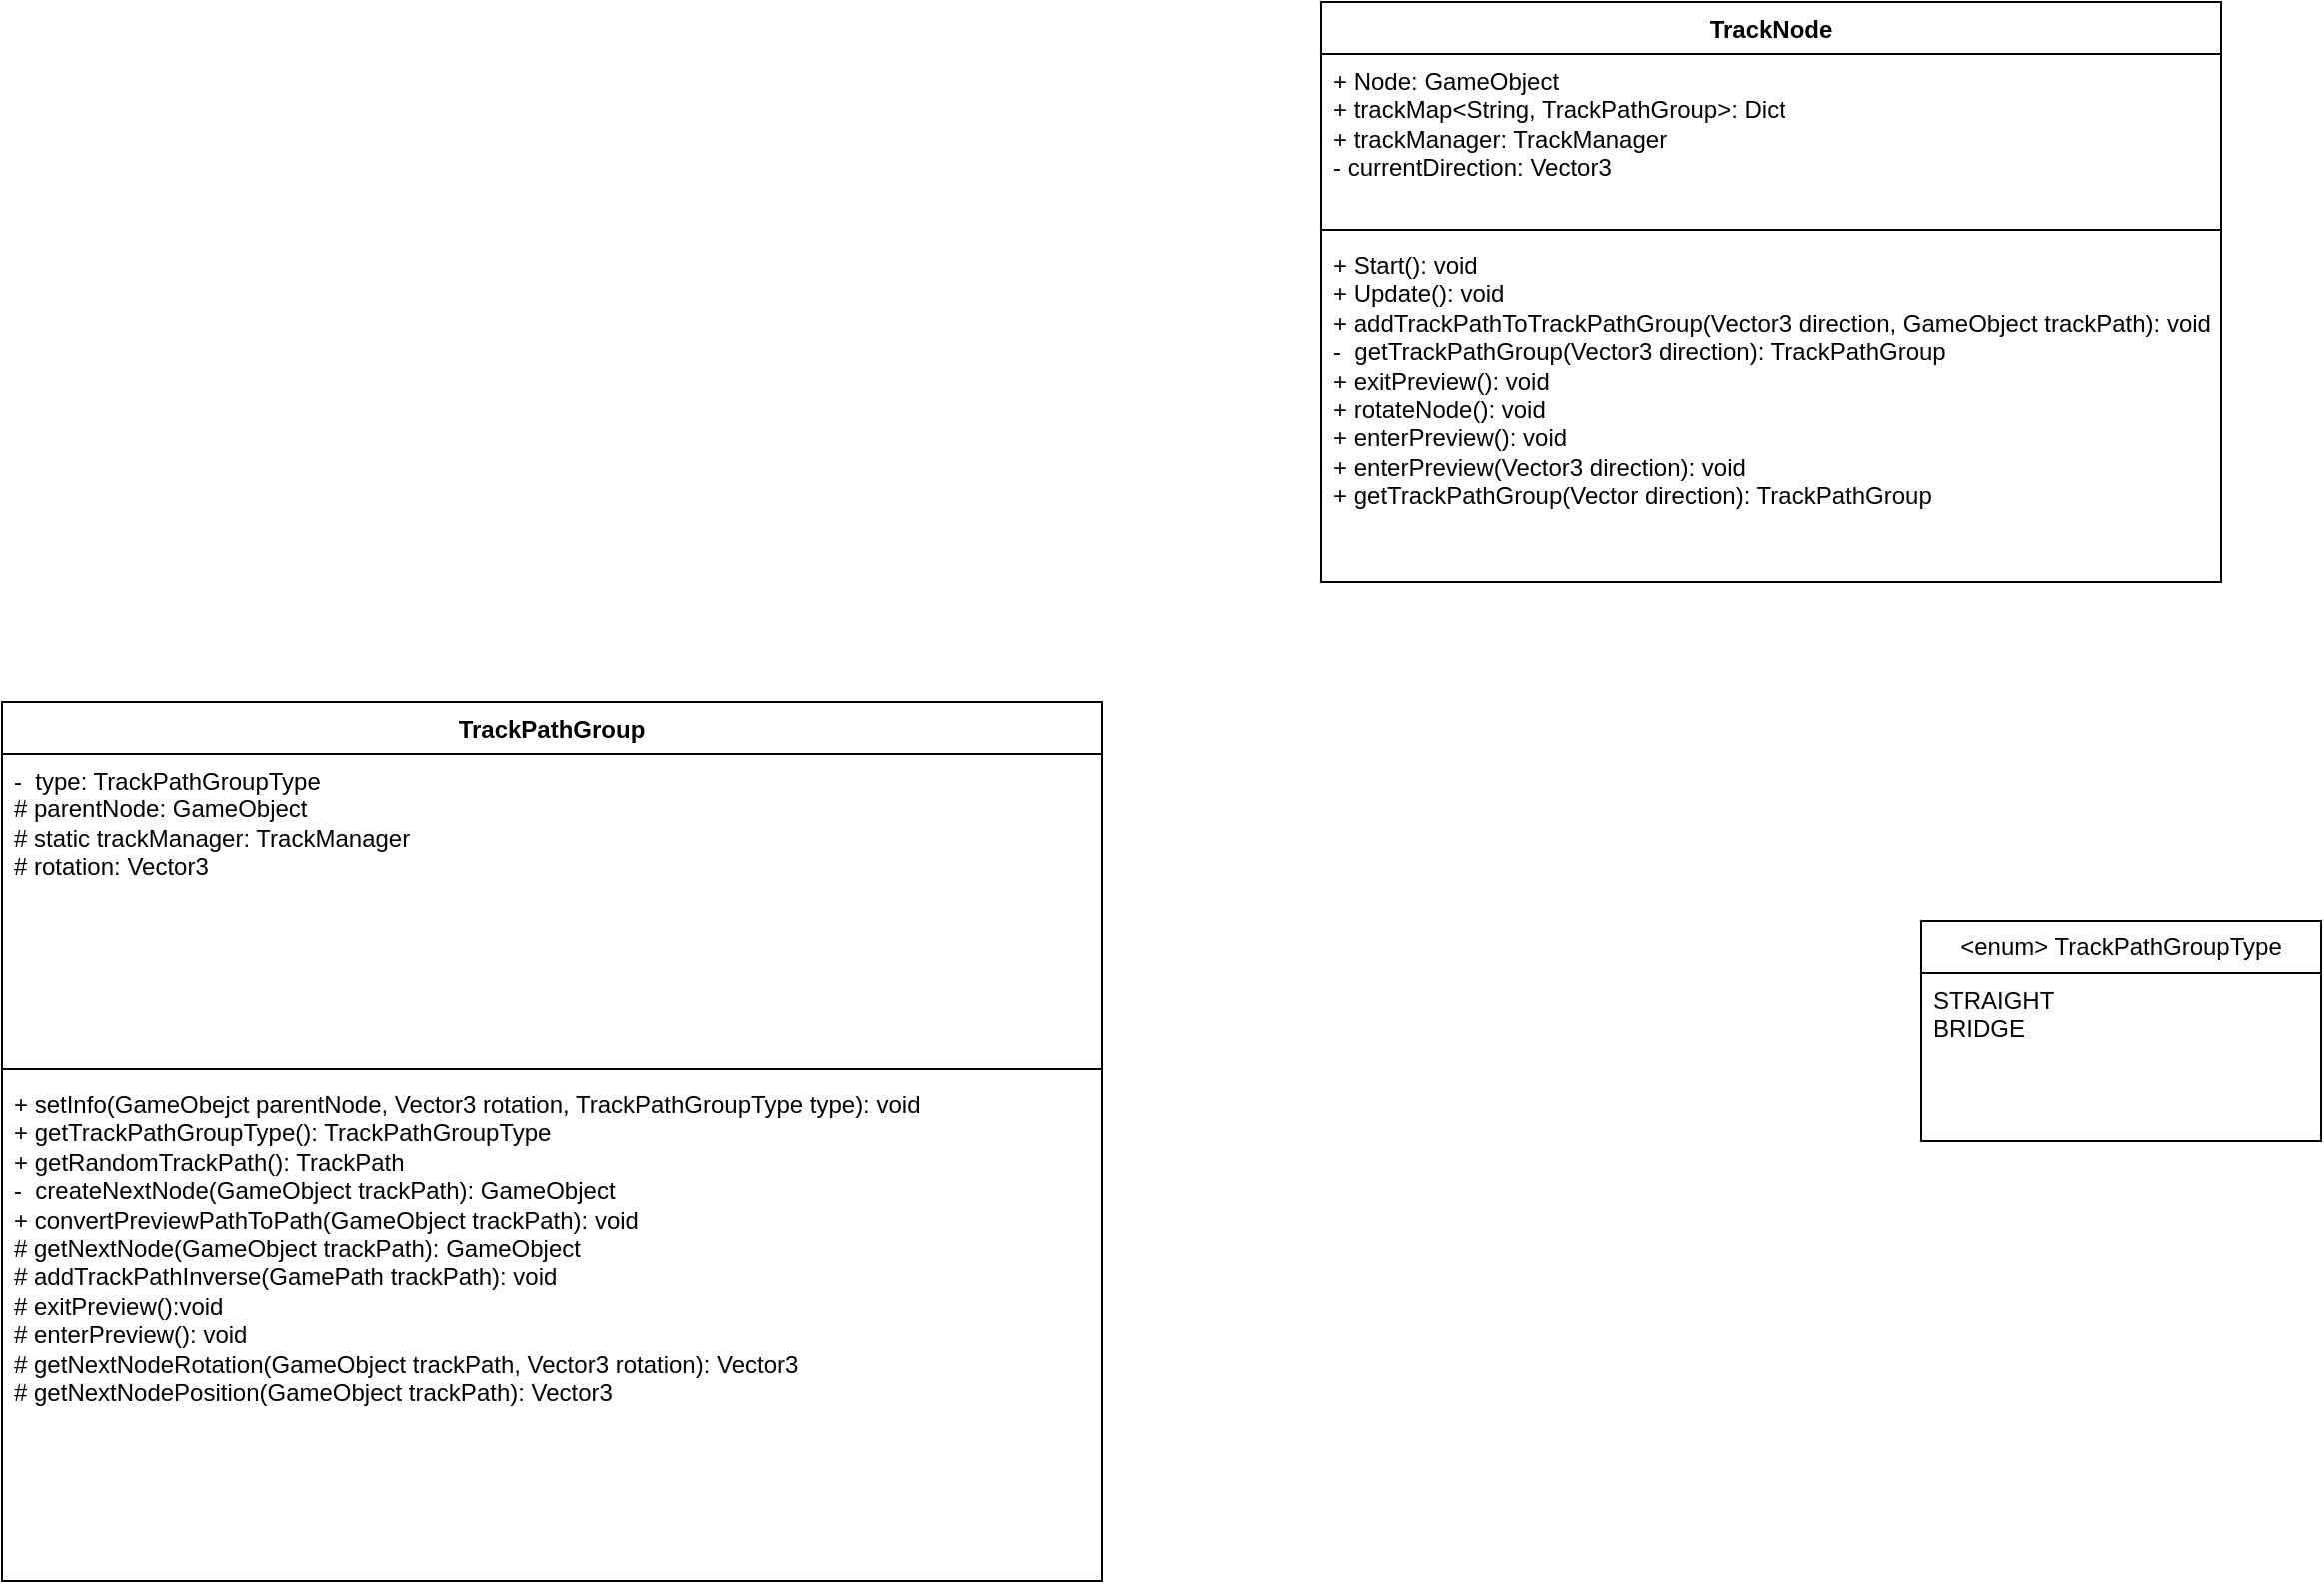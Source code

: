 <mxfile version="21.3.4" type="github">
  <diagram id="C5RBs43oDa-KdzZeNtuy" name="Page-1">
    <mxGraphModel dx="2261" dy="1961" grid="1" gridSize="10" guides="1" tooltips="1" connect="1" arrows="1" fold="1" page="1" pageScale="1" pageWidth="827" pageHeight="1169" math="0" shadow="0">
      <root>
        <mxCell id="WIyWlLk6GJQsqaUBKTNV-0" />
        <mxCell id="WIyWlLk6GJQsqaUBKTNV-1" parent="WIyWlLk6GJQsqaUBKTNV-0" />
        <mxCell id="e-XUk_DkocaL8AsC0olE-0" value="TrackNode" style="swimlane;fontStyle=1;align=center;verticalAlign=top;childLayout=stackLayout;horizontal=1;startSize=26;horizontalStack=0;resizeParent=1;resizeParentMax=0;resizeLast=0;collapsible=1;marginBottom=0;whiteSpace=wrap;html=1;" vertex="1" parent="WIyWlLk6GJQsqaUBKTNV-1">
          <mxGeometry x="20" y="-310" width="450" height="290" as="geometry" />
        </mxCell>
        <mxCell id="e-XUk_DkocaL8AsC0olE-1" value="+ Node: GameObject&lt;br&gt;+ trackMap&amp;lt;String, TrackPathGroup&amp;gt;: Dict&lt;br&gt;+ trackManager: TrackManager&lt;br&gt;- currentDirection: Vector3" style="text;strokeColor=none;fillColor=none;align=left;verticalAlign=top;spacingLeft=4;spacingRight=4;overflow=hidden;rotatable=0;points=[[0,0.5],[1,0.5]];portConstraint=eastwest;whiteSpace=wrap;html=1;" vertex="1" parent="e-XUk_DkocaL8AsC0olE-0">
          <mxGeometry y="26" width="450" height="84" as="geometry" />
        </mxCell>
        <mxCell id="e-XUk_DkocaL8AsC0olE-2" value="" style="line;strokeWidth=1;fillColor=none;align=left;verticalAlign=middle;spacingTop=-1;spacingLeft=3;spacingRight=3;rotatable=0;labelPosition=right;points=[];portConstraint=eastwest;strokeColor=inherit;" vertex="1" parent="e-XUk_DkocaL8AsC0olE-0">
          <mxGeometry y="110" width="450" height="8" as="geometry" />
        </mxCell>
        <mxCell id="e-XUk_DkocaL8AsC0olE-3" value="+ Start(): void&lt;br&gt;+ Update(): void&lt;br&gt;+ addTrackPathToTrackPathGroup(Vector3 direction, GameObject trackPath): void&lt;br&gt;-&amp;nbsp; getTrackPathGroup(Vector3 direction): TrackPathGroup&lt;br&gt;+ exitPreview(): void&lt;br&gt;+ rotateNode(): void&lt;br&gt;+ enterPreview(): void&lt;br&gt;+ enterPreview(Vector3 direction): void&lt;br&gt;+ getTrackPathGroup(Vector direction): TrackPathGroup" style="text;strokeColor=none;fillColor=none;align=left;verticalAlign=top;spacingLeft=4;spacingRight=4;overflow=hidden;rotatable=0;points=[[0,0.5],[1,0.5]];portConstraint=eastwest;whiteSpace=wrap;html=1;" vertex="1" parent="e-XUk_DkocaL8AsC0olE-0">
          <mxGeometry y="118" width="450" height="172" as="geometry" />
        </mxCell>
        <mxCell id="e-XUk_DkocaL8AsC0olE-5" value="TrackPathGroup" style="swimlane;fontStyle=1;align=center;verticalAlign=top;childLayout=stackLayout;horizontal=1;startSize=26;horizontalStack=0;resizeParent=1;resizeParentMax=0;resizeLast=0;collapsible=1;marginBottom=0;whiteSpace=wrap;html=1;" vertex="1" parent="WIyWlLk6GJQsqaUBKTNV-1">
          <mxGeometry x="-640" y="40" width="550" height="440" as="geometry" />
        </mxCell>
        <mxCell id="e-XUk_DkocaL8AsC0olE-6" value="-&amp;nbsp; type: TrackPathGroupType&lt;br&gt;# parentNode: GameObject&lt;br&gt;# static trackManager: TrackManager&lt;br&gt;# rotation: Vector3&lt;br&gt;&amp;nbsp;" style="text;strokeColor=none;fillColor=none;align=left;verticalAlign=top;spacingLeft=4;spacingRight=4;overflow=hidden;rotatable=0;points=[[0,0.5],[1,0.5]];portConstraint=eastwest;whiteSpace=wrap;html=1;" vertex="1" parent="e-XUk_DkocaL8AsC0olE-5">
          <mxGeometry y="26" width="550" height="154" as="geometry" />
        </mxCell>
        <mxCell id="e-XUk_DkocaL8AsC0olE-7" value="" style="line;strokeWidth=1;fillColor=none;align=left;verticalAlign=middle;spacingTop=-1;spacingLeft=3;spacingRight=3;rotatable=0;labelPosition=right;points=[];portConstraint=eastwest;strokeColor=inherit;" vertex="1" parent="e-XUk_DkocaL8AsC0olE-5">
          <mxGeometry y="180" width="550" height="8" as="geometry" />
        </mxCell>
        <mxCell id="e-XUk_DkocaL8AsC0olE-8" value="+ setInfo(GameObejct parentNode, Vector3 rotation, TrackPathGroupType type): void&lt;br&gt;+ getTrackPathGroupType(): TrackPathGroupType&lt;br&gt;+ getRandomTrackPath(): TrackPath&lt;br&gt;-&amp;nbsp; createNextNode(GameObject trackPath): GameObject&lt;br&gt;+&amp;nbsp;convertPreviewPathToPath(GameObject trackPath): void&lt;br&gt;# getNextNode(GameObject trackPath): GameObject&lt;br&gt;#&amp;nbsp;addTrackPathInverse(GamePath trackPath): void&lt;br&gt;# exitPreview():void&lt;br&gt;# enterPreview(): void&lt;br&gt;#&amp;nbsp;getNextNodeRotation(GameObject trackPath, Vector3 rotation): Vector3&lt;br&gt;#&amp;nbsp;getNextNodePosition(GameObject trackPath): Vector3&lt;br&gt;&lt;br&gt;&lt;br&gt;&lt;br&gt;&lt;br&gt;&lt;br&gt;" style="text;strokeColor=none;fillColor=none;align=left;verticalAlign=top;spacingLeft=4;spacingRight=4;overflow=hidden;rotatable=0;points=[[0,0.5],[1,0.5]];portConstraint=eastwest;whiteSpace=wrap;html=1;" vertex="1" parent="e-XUk_DkocaL8AsC0olE-5">
          <mxGeometry y="188" width="550" height="252" as="geometry" />
        </mxCell>
        <mxCell id="e-XUk_DkocaL8AsC0olE-9" value="&amp;lt;enum&amp;gt; TrackPathGroupType" style="swimlane;fontStyle=0;childLayout=stackLayout;horizontal=1;startSize=26;fillColor=none;horizontalStack=0;resizeParent=1;resizeParentMax=0;resizeLast=0;collapsible=1;marginBottom=0;whiteSpace=wrap;html=1;" vertex="1" parent="WIyWlLk6GJQsqaUBKTNV-1">
          <mxGeometry x="320" y="150" width="200" height="110" as="geometry" />
        </mxCell>
        <mxCell id="e-XUk_DkocaL8AsC0olE-10" value="STRAIGHT&lt;br&gt;BRIDGE&lt;span style=&quot;white-space: pre;&quot;&gt;	&lt;/span&gt;" style="text;strokeColor=none;fillColor=none;align=left;verticalAlign=top;spacingLeft=4;spacingRight=4;overflow=hidden;rotatable=0;points=[[0,0.5],[1,0.5]];portConstraint=eastwest;whiteSpace=wrap;html=1;" vertex="1" parent="e-XUk_DkocaL8AsC0olE-9">
          <mxGeometry y="26" width="200" height="84" as="geometry" />
        </mxCell>
      </root>
    </mxGraphModel>
  </diagram>
</mxfile>
